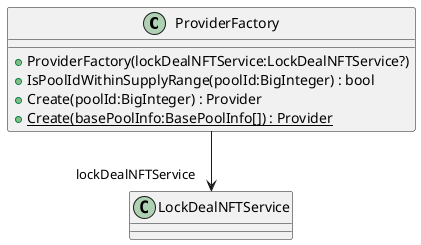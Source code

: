 @startuml
class ProviderFactory {
    + ProviderFactory(lockDealNFTService:LockDealNFTService?)
    + IsPoolIdWithinSupplyRange(poolId:BigInteger) : bool
    + Create(poolId:BigInteger) : Provider
    + {static} Create(basePoolInfo:BasePoolInfo[]) : Provider
}
ProviderFactory --> "lockDealNFTService" LockDealNFTService
@enduml
